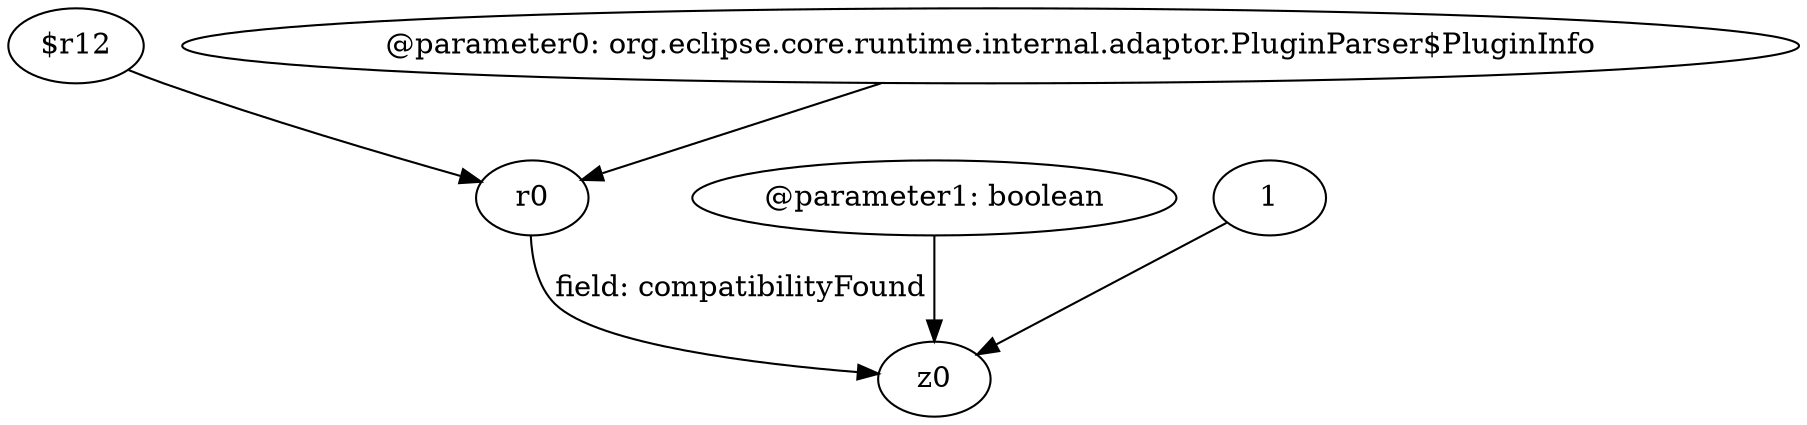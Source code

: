 digraph g {
0[label="$r12"]
1[label="r0"]
0->1[label=""]
2[label="@parameter0: org.eclipse.core.runtime.internal.adaptor.PluginParser$PluginInfo"]
2->1[label=""]
3[label="@parameter1: boolean"]
4[label="z0"]
3->4[label=""]
1->4[label="field: compatibilityFound"]
5[label="1"]
5->4[label=""]
}